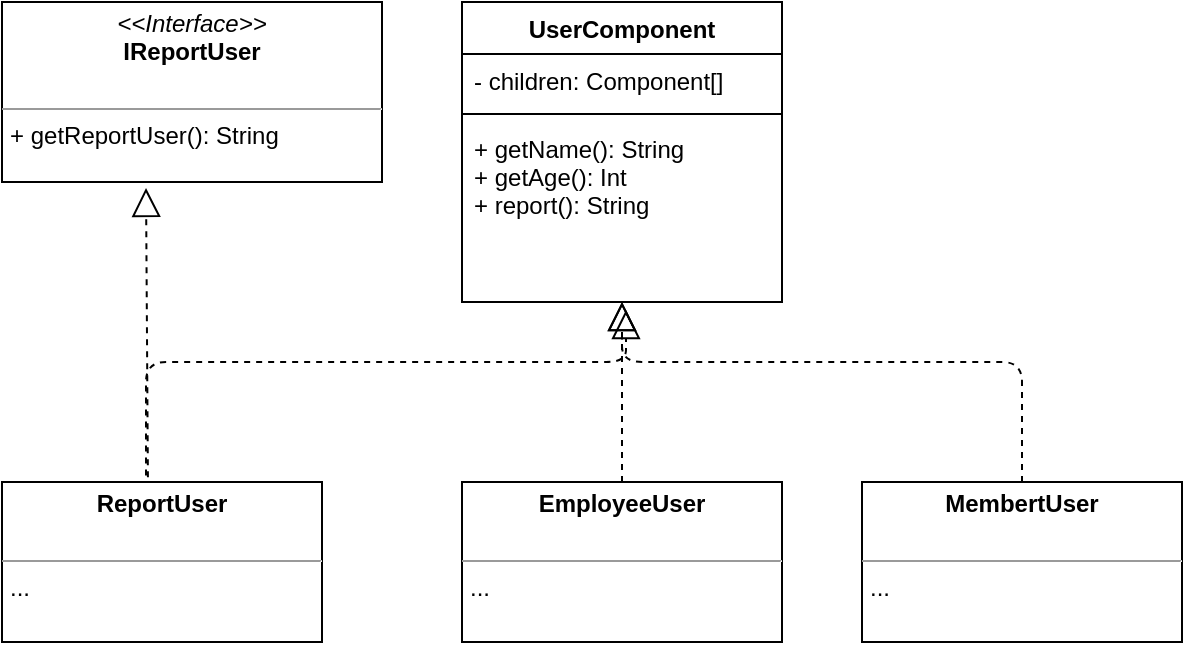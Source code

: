 <mxfile version="13.7.9" type="embed"><diagram id="DvzMTWxJFfeFB8-FOzpq" name="Page-1"><mxGraphModel dx="605" dy="1128" grid="1" gridSize="10" guides="1" tooltips="1" connect="1" arrows="1" fold="1" page="1" pageScale="1" pageWidth="850" pageHeight="1100" math="0" shadow="0"><root><mxCell id="0"/><mxCell id="1" parent="0"/><mxCell id="21" value="&lt;p style=&quot;margin: 0px ; margin-top: 4px ; text-align: center&quot;&gt;&lt;i&gt;&amp;lt;&amp;lt;Interface&amp;gt;&amp;gt;&lt;/i&gt;&lt;br&gt;&lt;b&gt;IReportUser&lt;/b&gt;&lt;br&gt;&lt;/p&gt;&lt;p style=&quot;margin: 0px ; margin-left: 4px&quot;&gt;&lt;br&gt;&lt;/p&gt;&lt;hr size=&quot;1&quot;&gt;&lt;p style=&quot;margin: 0px ; margin-left: 4px&quot;&gt;+ getReportUser(): String&lt;/p&gt;" style="verticalAlign=top;align=left;overflow=fill;fontSize=12;fontFamily=Helvetica;html=1;" vertex="1" parent="1"><mxGeometry x="50" y="440" width="190" height="90" as="geometry"/></mxCell><mxCell id="13" value="UserComponent" style="swimlane;fontStyle=1;align=center;verticalAlign=top;childLayout=stackLayout;horizontal=1;startSize=26;horizontalStack=0;resizeParent=1;resizeParentMax=0;resizeLast=0;collapsible=1;marginBottom=0;" vertex="1" parent="1"><mxGeometry x="280" y="440" width="160" height="150" as="geometry"/></mxCell><mxCell id="14" value="- children: Component[]" style="text;strokeColor=none;fillColor=none;align=left;verticalAlign=top;spacingLeft=4;spacingRight=4;overflow=hidden;rotatable=0;points=[[0,0.5],[1,0.5]];portConstraint=eastwest;" vertex="1" parent="13"><mxGeometry y="26" width="160" height="26" as="geometry"/></mxCell><mxCell id="15" value="" style="line;strokeWidth=1;fillColor=none;align=left;verticalAlign=middle;spacingTop=-1;spacingLeft=3;spacingRight=3;rotatable=0;labelPosition=right;points=[];portConstraint=eastwest;" vertex="1" parent="13"><mxGeometry y="52" width="160" height="8" as="geometry"/></mxCell><mxCell id="16" value="+ getName(): String&#10;+ getAge(): Int&#10;+ report(): String" style="text;strokeColor=none;fillColor=none;align=left;verticalAlign=top;spacingLeft=4;spacingRight=4;overflow=hidden;rotatable=0;points=[[0,0.5],[1,0.5]];portConstraint=eastwest;" vertex="1" parent="13"><mxGeometry y="60" width="160" height="90" as="geometry"/></mxCell><mxCell id="26" value="&lt;p style=&quot;margin: 0px ; margin-top: 4px ; text-align: center&quot;&gt;&lt;b&gt;ReportUser&lt;/b&gt;&lt;/p&gt;&lt;p style=&quot;margin: 0px ; margin-left: 4px&quot;&gt;&lt;br&gt;&lt;/p&gt;&lt;hr size=&quot;1&quot;&gt;&lt;p style=&quot;margin: 0px ; margin-left: 4px&quot;&gt;...&lt;/p&gt;" style="verticalAlign=top;align=left;overflow=fill;fontSize=12;fontFamily=Helvetica;html=1;" vertex="1" parent="1"><mxGeometry x="50" y="680" width="160" height="80" as="geometry"/></mxCell><mxCell id="27" value="" style="endArrow=block;dashed=1;endFill=0;endSize=12;html=1;exitX=0.45;exitY=-0.04;exitDx=0;exitDy=0;exitPerimeter=0;" edge="1" parent="1" source="26"><mxGeometry width="160" relative="1" as="geometry"><mxPoint x="230" y="550" as="sourcePoint"/><mxPoint x="362" y="594" as="targetPoint"/><Array as="points"><mxPoint x="122" y="620"/><mxPoint x="362" y="620"/></Array></mxGeometry></mxCell><mxCell id="28" value="" style="endArrow=block;dashed=1;endFill=0;endSize=12;html=1;exitX=0.456;exitY=-0.03;exitDx=0;exitDy=0;exitPerimeter=0;entryX=0.379;entryY=1.033;entryDx=0;entryDy=0;entryPerimeter=0;" edge="1" parent="1" source="26" target="21"><mxGeometry width="160" relative="1" as="geometry"><mxPoint x="230" y="550" as="sourcePoint"/><mxPoint x="390" y="550" as="targetPoint"/></mxGeometry></mxCell><mxCell id="29" value="&lt;p style=&quot;margin: 0px ; margin-top: 4px ; text-align: center&quot;&gt;&lt;b&gt;EmployeeUser&lt;/b&gt;&lt;/p&gt;&lt;p style=&quot;margin: 0px ; margin-left: 4px&quot;&gt;&lt;br&gt;&lt;/p&gt;&lt;hr size=&quot;1&quot;&gt;&lt;p style=&quot;margin: 0px ; margin-left: 4px&quot;&gt;...&lt;/p&gt;" style="verticalAlign=top;align=left;overflow=fill;fontSize=12;fontFamily=Helvetica;html=1;" vertex="1" parent="1"><mxGeometry x="280" y="680" width="160" height="80" as="geometry"/></mxCell><mxCell id="30" value="&lt;p style=&quot;margin: 0px ; margin-top: 4px ; text-align: center&quot;&gt;&lt;b&gt;MembertUser&lt;/b&gt;&lt;/p&gt;&lt;p style=&quot;margin: 0px ; margin-left: 4px&quot;&gt;&lt;br&gt;&lt;/p&gt;&lt;hr size=&quot;1&quot;&gt;&lt;p style=&quot;margin: 0px ; margin-left: 4px&quot;&gt;...&lt;/p&gt;" style="verticalAlign=top;align=left;overflow=fill;fontSize=12;fontFamily=Helvetica;html=1;" vertex="1" parent="1"><mxGeometry x="480" y="680" width="160" height="80" as="geometry"/></mxCell><mxCell id="31" value="" style="endArrow=block;dashed=1;endFill=0;endSize=12;html=1;exitX=0.5;exitY=0;exitDx=0;exitDy=0;" edge="1" parent="1" source="29"><mxGeometry width="160" relative="1" as="geometry"><mxPoint x="360" y="670" as="sourcePoint"/><mxPoint x="360" y="590" as="targetPoint"/></mxGeometry></mxCell><mxCell id="32" value="" style="endArrow=block;dashed=1;endFill=0;endSize=12;html=1;exitX=0.5;exitY=0;exitDx=0;exitDy=0;" edge="1" parent="1" source="30"><mxGeometry width="160" relative="1" as="geometry"><mxPoint x="230" y="550" as="sourcePoint"/><mxPoint x="360" y="590" as="targetPoint"/><Array as="points"><mxPoint x="560" y="620"/><mxPoint x="360" y="620"/></Array></mxGeometry></mxCell></root></mxGraphModel></diagram></mxfile>